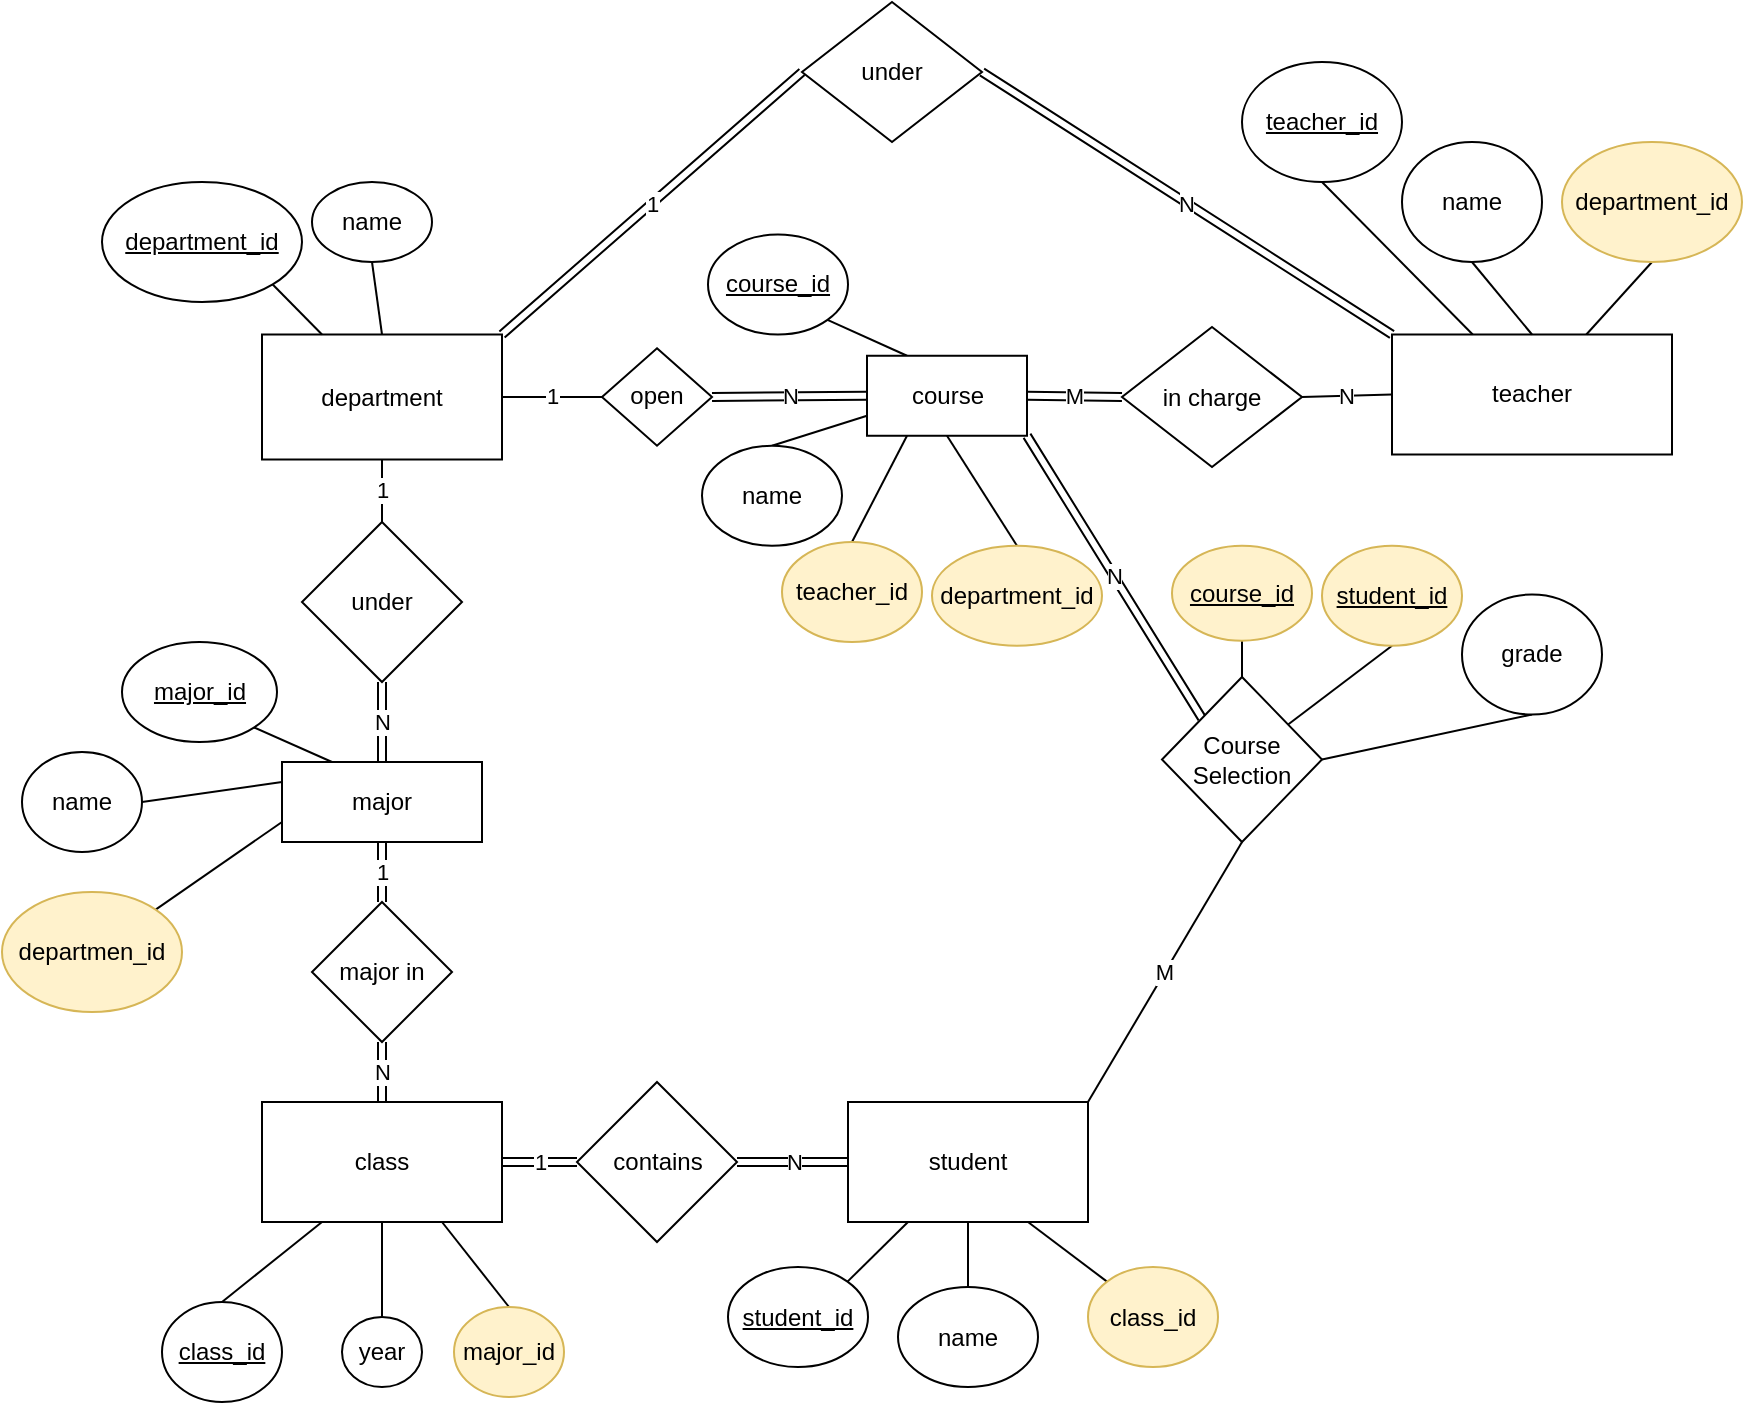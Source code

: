 <mxfile version="13.7.8" type="github"><diagram id="R2lEEEUBdFMjLlhIrx00" name="Page-1"><mxGraphModel dx="1602" dy="596" grid="0" gridSize="10" guides="1" tooltips="1" connect="1" arrows="1" fold="1" page="0" pageScale="1" pageWidth="850" pageHeight="1100" math="0" shadow="0" extFonts="Permanent Marker^https://fonts.googleapis.com/css?family=Permanent+Marker"><root><mxCell id="0"/><mxCell id="1" parent="0"/><mxCell id="JkiQSwkRX6zOUBJH5VfF-2" value="student" style="rounded=0;whiteSpace=wrap;html=1;" parent="1" vertex="1"><mxGeometry x="363" y="570" width="120" height="60" as="geometry"/></mxCell><mxCell id="JkiQSwkRX6zOUBJH5VfF-5" value="teacher" style="rounded=0;whiteSpace=wrap;html=1;" parent="1" vertex="1"><mxGeometry x="635" y="186.25" width="140" height="60" as="geometry"/></mxCell><mxCell id="JkiQSwkRX6zOUBJH5VfF-6" value="class" style="rounded=0;whiteSpace=wrap;html=1;" parent="1" vertex="1"><mxGeometry x="70" y="570" width="120" height="60" as="geometry"/></mxCell><mxCell id="JkiQSwkRX6zOUBJH5VfF-88" style="edgeStyle=none;rounded=0;orthogonalLoop=1;jettySize=auto;html=1;exitX=1;exitY=0;exitDx=0;exitDy=0;entryX=0.25;entryY=1;entryDx=0;entryDy=0;endArrow=none;endFill=0;" parent="1" source="JkiQSwkRX6zOUBJH5VfF-8" target="JkiQSwkRX6zOUBJH5VfF-2" edge="1"><mxGeometry relative="1" as="geometry"/></mxCell><mxCell id="JkiQSwkRX6zOUBJH5VfF-8" value="student_id" style="ellipse;whiteSpace=wrap;html=1;fontStyle=4;" parent="1" vertex="1"><mxGeometry x="303" y="652.5" width="70" height="50" as="geometry"/></mxCell><mxCell id="JkiQSwkRX6zOUBJH5VfF-89" style="edgeStyle=none;rounded=0;orthogonalLoop=1;jettySize=auto;html=1;exitX=0.5;exitY=0;exitDx=0;exitDy=0;entryX=0.5;entryY=1;entryDx=0;entryDy=0;endArrow=none;endFill=0;" parent="1" source="JkiQSwkRX6zOUBJH5VfF-10" target="JkiQSwkRX6zOUBJH5VfF-2" edge="1"><mxGeometry relative="1" as="geometry"/></mxCell><mxCell id="JkiQSwkRX6zOUBJH5VfF-10" value="name" style="ellipse;whiteSpace=wrap;html=1;" parent="1" vertex="1"><mxGeometry x="388" y="662.5" width="70" height="50" as="geometry"/></mxCell><mxCell id="JkiQSwkRX6zOUBJH5VfF-90" style="edgeStyle=none;rounded=0;orthogonalLoop=1;jettySize=auto;html=1;exitX=0;exitY=0;exitDx=0;exitDy=0;entryX=0.75;entryY=1;entryDx=0;entryDy=0;endArrow=none;endFill=0;" parent="1" source="JkiQSwkRX6zOUBJH5VfF-12" target="JkiQSwkRX6zOUBJH5VfF-2" edge="1"><mxGeometry relative="1" as="geometry"/></mxCell><mxCell id="JkiQSwkRX6zOUBJH5VfF-12" value="class_id" style="ellipse;whiteSpace=wrap;html=1;fillColor=#fff2cc;strokeColor=#d6b656;" parent="1" vertex="1"><mxGeometry x="483" y="652.5" width="65" height="50" as="geometry"/></mxCell><mxCell id="JkiQSwkRX6zOUBJH5VfF-24" style="edgeStyle=none;rounded=0;orthogonalLoop=1;jettySize=auto;html=1;exitX=0.5;exitY=1;exitDx=0;exitDy=0;endArrow=none;endFill=0;" parent="1" source="JkiQSwkRX6zOUBJH5VfF-13" target="JkiQSwkRX6zOUBJH5VfF-5" edge="1"><mxGeometry relative="1" as="geometry"/></mxCell><mxCell id="JkiQSwkRX6zOUBJH5VfF-13" value="teacher_id" style="ellipse;whiteSpace=wrap;html=1;fontStyle=4" parent="1" vertex="1"><mxGeometry x="560" y="50" width="80" height="60" as="geometry"/></mxCell><mxCell id="JkiQSwkRX6zOUBJH5VfF-25" style="edgeStyle=none;rounded=0;orthogonalLoop=1;jettySize=auto;html=1;exitX=0.5;exitY=1;exitDx=0;exitDy=0;entryX=0.5;entryY=0;entryDx=0;entryDy=0;endArrow=none;endFill=0;" parent="1" source="JkiQSwkRX6zOUBJH5VfF-14" target="JkiQSwkRX6zOUBJH5VfF-5" edge="1"><mxGeometry relative="1" as="geometry"/></mxCell><mxCell id="JkiQSwkRX6zOUBJH5VfF-14" value="name" style="ellipse;whiteSpace=wrap;html=1;" parent="1" vertex="1"><mxGeometry x="640" y="90" width="70" height="60" as="geometry"/></mxCell><mxCell id="JkiQSwkRX6zOUBJH5VfF-26" style="edgeStyle=none;rounded=0;orthogonalLoop=1;jettySize=auto;html=1;exitX=0.5;exitY=1;exitDx=0;exitDy=0;endArrow=none;endFill=0;" parent="1" source="JkiQSwkRX6zOUBJH5VfF-15" target="JkiQSwkRX6zOUBJH5VfF-5" edge="1"><mxGeometry relative="1" as="geometry"/></mxCell><mxCell id="JkiQSwkRX6zOUBJH5VfF-15" value="department_id" style="ellipse;whiteSpace=wrap;html=1;fillColor=#fff2cc;strokeColor=#d6b656;" parent="1" vertex="1"><mxGeometry x="720" y="90" width="90" height="60" as="geometry"/></mxCell><mxCell id="JkiQSwkRX6zOUBJH5VfF-94" style="edgeStyle=none;rounded=0;orthogonalLoop=1;jettySize=auto;html=1;exitX=1;exitY=1;exitDx=0;exitDy=0;entryX=0.25;entryY=0;entryDx=0;entryDy=0;endArrow=none;endFill=0;" parent="1" source="JkiQSwkRX6zOUBJH5VfF-27" target="JkiQSwkRX6zOUBJH5VfF-58" edge="1"><mxGeometry relative="1" as="geometry"/></mxCell><mxCell id="JkiQSwkRX6zOUBJH5VfF-27" value="course_id" style="ellipse;whiteSpace=wrap;html=1;fontStyle=4;" parent="1" vertex="1"><mxGeometry x="293" y="136.25" width="70" height="50" as="geometry"/></mxCell><mxCell id="JkiQSwkRX6zOUBJH5VfF-95" style="edgeStyle=none;rounded=0;orthogonalLoop=1;jettySize=auto;html=1;exitX=0.5;exitY=0;exitDx=0;exitDy=0;entryX=0;entryY=0.75;entryDx=0;entryDy=0;endArrow=none;endFill=0;" parent="1" source="JkiQSwkRX6zOUBJH5VfF-28" target="JkiQSwkRX6zOUBJH5VfF-58" edge="1"><mxGeometry relative="1" as="geometry"/></mxCell><mxCell id="JkiQSwkRX6zOUBJH5VfF-28" value="name" style="ellipse;whiteSpace=wrap;html=1;" parent="1" vertex="1"><mxGeometry x="290" y="241.87" width="70" height="50" as="geometry"/></mxCell><mxCell id="JkiQSwkRX6zOUBJH5VfF-96" style="edgeStyle=none;rounded=0;orthogonalLoop=1;jettySize=auto;html=1;exitX=0.5;exitY=0;exitDx=0;exitDy=0;entryX=0.25;entryY=1;entryDx=0;entryDy=0;endArrow=none;endFill=0;" parent="1" source="JkiQSwkRX6zOUBJH5VfF-29" target="JkiQSwkRX6zOUBJH5VfF-58" edge="1"><mxGeometry relative="1" as="geometry"/></mxCell><mxCell id="JkiQSwkRX6zOUBJH5VfF-29" value="teacher_id" style="ellipse;whiteSpace=wrap;html=1;fontStyle=0;fillColor=#fff2cc;strokeColor=#d6b656;" parent="1" vertex="1"><mxGeometry x="330" y="290" width="70" height="50" as="geometry"/></mxCell><mxCell id="JkiQSwkRX6zOUBJH5VfF-37" style="edgeStyle=none;rounded=0;orthogonalLoop=1;jettySize=auto;html=1;exitX=0.5;exitY=0;exitDx=0;exitDy=0;entryX=0.25;entryY=1;entryDx=0;entryDy=0;endArrow=none;endFill=0;" parent="1" source="JkiQSwkRX6zOUBJH5VfF-34" target="JkiQSwkRX6zOUBJH5VfF-6" edge="1"><mxGeometry relative="1" as="geometry"/></mxCell><mxCell id="JkiQSwkRX6zOUBJH5VfF-34" value="class_id" style="ellipse;whiteSpace=wrap;html=1;fontStyle=4" parent="1" vertex="1"><mxGeometry x="20" y="670" width="60" height="50" as="geometry"/></mxCell><mxCell id="JkiQSwkRX6zOUBJH5VfF-38" style="edgeStyle=none;rounded=0;orthogonalLoop=1;jettySize=auto;html=1;exitX=0.5;exitY=0;exitDx=0;exitDy=0;entryX=0.5;entryY=1;entryDx=0;entryDy=0;endArrow=none;endFill=0;" parent="1" source="JkiQSwkRX6zOUBJH5VfF-35" target="JkiQSwkRX6zOUBJH5VfF-6" edge="1"><mxGeometry relative="1" as="geometry"/></mxCell><mxCell id="JkiQSwkRX6zOUBJH5VfF-35" value="year" style="ellipse;whiteSpace=wrap;html=1;" parent="1" vertex="1"><mxGeometry x="110" y="677.5" width="40" height="35" as="geometry"/></mxCell><mxCell id="JkiQSwkRX6zOUBJH5VfF-39" style="edgeStyle=none;rounded=0;orthogonalLoop=1;jettySize=auto;html=1;exitX=0.5;exitY=0;exitDx=0;exitDy=0;entryX=0.75;entryY=1;entryDx=0;entryDy=0;endArrow=none;endFill=0;" parent="1" source="JkiQSwkRX6zOUBJH5VfF-36" target="JkiQSwkRX6zOUBJH5VfF-6" edge="1"><mxGeometry relative="1" as="geometry"/></mxCell><mxCell id="JkiQSwkRX6zOUBJH5VfF-36" value="major_id" style="ellipse;whiteSpace=wrap;html=1;fillColor=#fff2cc;strokeColor=#d6b656;" parent="1" vertex="1"><mxGeometry x="166" y="672.5" width="55" height="45" as="geometry"/></mxCell><mxCell id="JkiQSwkRX6zOUBJH5VfF-69" value="1" style="edgeStyle=none;rounded=0;orthogonalLoop=1;jettySize=auto;html=1;exitX=0.5;exitY=1;exitDx=0;exitDy=0;entryX=0.5;entryY=0;entryDx=0;entryDy=0;endArrow=none;endFill=0;" parent="1" source="JkiQSwkRX6zOUBJH5VfF-40" target="JkiQSwkRX6zOUBJH5VfF-68" edge="1"><mxGeometry relative="1" as="geometry"/></mxCell><mxCell id="ORsTmq72yVtb1oqEJM07-23" value="1" style="rounded=0;orthogonalLoop=1;jettySize=auto;html=1;exitX=1;exitY=0;exitDx=0;exitDy=0;entryX=0;entryY=0.5;entryDx=0;entryDy=0;endArrow=none;endFill=0;shape=link;" edge="1" parent="1" source="JkiQSwkRX6zOUBJH5VfF-40" target="ORsTmq72yVtb1oqEJM07-19"><mxGeometry relative="1" as="geometry"/></mxCell><mxCell id="JkiQSwkRX6zOUBJH5VfF-40" value="department" style="rounded=0;whiteSpace=wrap;html=1;" parent="1" vertex="1"><mxGeometry x="70" y="186.25" width="120" height="62.5" as="geometry"/></mxCell><mxCell id="JkiQSwkRX6zOUBJH5VfF-97" style="edgeStyle=none;rounded=0;orthogonalLoop=1;jettySize=auto;html=1;exitX=0.5;exitY=0;exitDx=0;exitDy=0;entryX=0.5;entryY=1;entryDx=0;entryDy=0;endArrow=none;endFill=0;" parent="1" source="JkiQSwkRX6zOUBJH5VfF-44" target="JkiQSwkRX6zOUBJH5VfF-58" edge="1"><mxGeometry relative="1" as="geometry"/></mxCell><mxCell id="JkiQSwkRX6zOUBJH5VfF-44" value="department_id" style="ellipse;whiteSpace=wrap;html=1;fillColor=#fff2cc;strokeColor=#d6b656;" parent="1" vertex="1"><mxGeometry x="405" y="291.87" width="85" height="50" as="geometry"/></mxCell><mxCell id="JkiQSwkRX6zOUBJH5VfF-57" value="major" style="rounded=0;whiteSpace=wrap;html=1;" parent="1" vertex="1"><mxGeometry x="80" y="400" width="100" height="40" as="geometry"/></mxCell><mxCell id="JkiQSwkRX6zOUBJH5VfF-103" value="N" style="edgeStyle=none;rounded=0;orthogonalLoop=1;jettySize=auto;html=1;exitX=1;exitY=1;exitDx=0;exitDy=0;entryX=0;entryY=0;entryDx=0;entryDy=0;endArrow=none;endFill=0;shape=link;" parent="1" source="JkiQSwkRX6zOUBJH5VfF-58" target="JkiQSwkRX6zOUBJH5VfF-100" edge="1"><mxGeometry relative="1" as="geometry"/></mxCell><mxCell id="JkiQSwkRX6zOUBJH5VfF-58" value="course" style="rounded=0;whiteSpace=wrap;html=1;" parent="1" vertex="1"><mxGeometry x="372.5" y="196.88" width="80" height="40" as="geometry"/></mxCell><mxCell id="ORsTmq72yVtb1oqEJM07-27" value="N" style="edgeStyle=none;shape=link;rounded=0;orthogonalLoop=1;jettySize=auto;html=1;exitX=0.5;exitY=1;exitDx=0;exitDy=0;entryX=0.5;entryY=0;entryDx=0;entryDy=0;endArrow=none;endFill=0;" edge="1" parent="1" source="JkiQSwkRX6zOUBJH5VfF-68" target="JkiQSwkRX6zOUBJH5VfF-57"><mxGeometry relative="1" as="geometry"/></mxCell><mxCell id="JkiQSwkRX6zOUBJH5VfF-68" value="under" style="rhombus;whiteSpace=wrap;html=1;" parent="1" vertex="1"><mxGeometry x="90" y="280" width="80" height="80" as="geometry"/></mxCell><mxCell id="JkiQSwkRX6zOUBJH5VfF-78" value="1" style="edgeStyle=none;rounded=0;orthogonalLoop=1;jettySize=auto;html=1;exitX=0;exitY=0.5;exitDx=0;exitDy=0;entryX=1;entryY=0.5;entryDx=0;entryDy=0;endArrow=none;endFill=0;" parent="1" source="JkiQSwkRX6zOUBJH5VfF-77" target="JkiQSwkRX6zOUBJH5VfF-40" edge="1"><mxGeometry relative="1" as="geometry"/></mxCell><mxCell id="JkiQSwkRX6zOUBJH5VfF-79" value="N" style="edgeStyle=none;rounded=0;orthogonalLoop=1;jettySize=auto;html=1;exitX=1;exitY=0.5;exitDx=0;exitDy=0;entryX=0;entryY=0.5;entryDx=0;entryDy=0;endArrow=none;endFill=0;shape=link;" parent="1" source="JkiQSwkRX6zOUBJH5VfF-77" target="JkiQSwkRX6zOUBJH5VfF-58" edge="1"><mxGeometry relative="1" as="geometry"/></mxCell><mxCell id="JkiQSwkRX6zOUBJH5VfF-77" value="open" style="rhombus;whiteSpace=wrap;html=1;" parent="1" vertex="1"><mxGeometry x="240" y="193.12" width="55" height="48.75" as="geometry"/></mxCell><mxCell id="JkiQSwkRX6zOUBJH5VfF-81" value="N" style="edgeStyle=none;rounded=0;orthogonalLoop=1;jettySize=auto;html=1;exitX=1;exitY=0.5;exitDx=0;exitDy=0;entryX=0;entryY=0.5;entryDx=0;entryDy=0;endArrow=none;endFill=0;" parent="1" source="JkiQSwkRX6zOUBJH5VfF-80" target="JkiQSwkRX6zOUBJH5VfF-5" edge="1"><mxGeometry relative="1" as="geometry"/></mxCell><mxCell id="JkiQSwkRX6zOUBJH5VfF-82" value="M" style="edgeStyle=none;rounded=0;orthogonalLoop=1;jettySize=auto;html=1;exitX=0;exitY=0.5;exitDx=0;exitDy=0;entryX=1;entryY=0.5;entryDx=0;entryDy=0;endArrow=none;endFill=0;shape=link;" parent="1" source="JkiQSwkRX6zOUBJH5VfF-80" target="JkiQSwkRX6zOUBJH5VfF-58" edge="1"><mxGeometry relative="1" as="geometry"/></mxCell><mxCell id="JkiQSwkRX6zOUBJH5VfF-80" value="in charge" style="rhombus;whiteSpace=wrap;html=1;" parent="1" vertex="1"><mxGeometry x="500" y="182.5" width="90" height="70" as="geometry"/></mxCell><mxCell id="JkiQSwkRX6zOUBJH5VfF-86" value="1" style="edgeStyle=none;rounded=0;orthogonalLoop=1;jettySize=auto;html=1;exitX=0.5;exitY=0;exitDx=0;exitDy=0;entryX=0.5;entryY=1;entryDx=0;entryDy=0;endArrow=none;endFill=0;shape=link;" parent="1" source="JkiQSwkRX6zOUBJH5VfF-84" target="JkiQSwkRX6zOUBJH5VfF-57" edge="1"><mxGeometry relative="1" as="geometry"/></mxCell><mxCell id="JkiQSwkRX6zOUBJH5VfF-87" value="N" style="edgeStyle=none;rounded=0;orthogonalLoop=1;jettySize=auto;html=1;exitX=0.5;exitY=1;exitDx=0;exitDy=0;entryX=0.5;entryY=0;entryDx=0;entryDy=0;endArrow=none;endFill=0;shape=link;" parent="1" source="JkiQSwkRX6zOUBJH5VfF-84" target="JkiQSwkRX6zOUBJH5VfF-6" edge="1"><mxGeometry relative="1" as="geometry"/></mxCell><mxCell id="JkiQSwkRX6zOUBJH5VfF-84" value="major in" style="rhombus;whiteSpace=wrap;html=1;" parent="1" vertex="1"><mxGeometry x="95" y="470" width="70" height="70" as="geometry"/></mxCell><mxCell id="JkiQSwkRX6zOUBJH5VfF-92" value="1" style="edgeStyle=none;rounded=0;orthogonalLoop=1;jettySize=auto;html=1;exitX=0;exitY=0.5;exitDx=0;exitDy=0;entryX=1;entryY=0.5;entryDx=0;entryDy=0;endArrow=none;endFill=0;shape=link;" parent="1" source="JkiQSwkRX6zOUBJH5VfF-91" target="JkiQSwkRX6zOUBJH5VfF-6" edge="1"><mxGeometry relative="1" as="geometry"/></mxCell><mxCell id="JkiQSwkRX6zOUBJH5VfF-93" value="N" style="edgeStyle=none;rounded=0;orthogonalLoop=1;jettySize=auto;html=1;exitX=1;exitY=0.5;exitDx=0;exitDy=0;entryX=0;entryY=0.5;entryDx=0;entryDy=0;endArrow=none;endFill=0;shape=link;" parent="1" source="JkiQSwkRX6zOUBJH5VfF-91" target="JkiQSwkRX6zOUBJH5VfF-2" edge="1"><mxGeometry relative="1" as="geometry"/></mxCell><mxCell id="JkiQSwkRX6zOUBJH5VfF-91" value="contains" style="rhombus;whiteSpace=wrap;html=1;" parent="1" vertex="1"><mxGeometry x="227.5" y="560" width="80" height="80" as="geometry"/></mxCell><mxCell id="JkiQSwkRX6zOUBJH5VfF-100" value="Course Selection" style="rhombus;whiteSpace=wrap;html=1;" parent="1" vertex="1"><mxGeometry x="520" y="357.5" width="80" height="82.5" as="geometry"/></mxCell><mxCell id="JkiQSwkRX6zOUBJH5VfF-109" style="edgeStyle=none;rounded=0;orthogonalLoop=1;jettySize=auto;html=1;exitX=0.5;exitY=1;exitDx=0;exitDy=0;endArrow=none;endFill=0;" parent="1" source="JkiQSwkRX6zOUBJH5VfF-108" target="JkiQSwkRX6zOUBJH5VfF-100" edge="1"><mxGeometry relative="1" as="geometry"><mxPoint x="612.5" y="440" as="targetPoint"/></mxGeometry></mxCell><mxCell id="JkiQSwkRX6zOUBJH5VfF-108" value="student_id" style="ellipse;whiteSpace=wrap;html=1;fillColor=#fff2cc;strokeColor=#d6b656;fontStyle=4" parent="1" vertex="1"><mxGeometry x="600" y="291.87" width="70" height="50" as="geometry"/></mxCell><mxCell id="JkiQSwkRX6zOUBJH5VfF-111" style="edgeStyle=none;rounded=0;orthogonalLoop=1;jettySize=auto;html=1;exitX=0.5;exitY=1;exitDx=0;exitDy=0;endArrow=none;endFill=0;entryX=0.5;entryY=0;entryDx=0;entryDy=0;" parent="1" source="JkiQSwkRX6zOUBJH5VfF-110" target="JkiQSwkRX6zOUBJH5VfF-100" edge="1"><mxGeometry relative="1" as="geometry"><mxPoint x="560" y="355" as="targetPoint"/></mxGeometry></mxCell><mxCell id="JkiQSwkRX6zOUBJH5VfF-110" value="course_id" style="ellipse;whiteSpace=wrap;html=1;fillColor=#fff2cc;strokeColor=#d6b656;fontStyle=4" parent="1" vertex="1"><mxGeometry x="525" y="291.87" width="70" height="47.5" as="geometry"/></mxCell><mxCell id="JkiQSwkRX6zOUBJH5VfF-114" style="edgeStyle=none;rounded=0;orthogonalLoop=1;jettySize=auto;html=1;exitX=1;exitY=1;exitDx=0;exitDy=0;entryX=0.25;entryY=0;entryDx=0;entryDy=0;endArrow=none;endFill=0;" parent="1" source="JkiQSwkRX6zOUBJH5VfF-113" target="JkiQSwkRX6zOUBJH5VfF-40" edge="1"><mxGeometry relative="1" as="geometry"/></mxCell><mxCell id="JkiQSwkRX6zOUBJH5VfF-113" value="department_id" style="ellipse;whiteSpace=wrap;html=1;fontStyle=4" parent="1" vertex="1"><mxGeometry x="-10" y="110" width="100" height="60" as="geometry"/></mxCell><mxCell id="JkiQSwkRX6zOUBJH5VfF-116" style="edgeStyle=none;rounded=0;orthogonalLoop=1;jettySize=auto;html=1;exitX=0.5;exitY=1;exitDx=0;exitDy=0;entryX=0.5;entryY=0;entryDx=0;entryDy=0;endArrow=none;endFill=0;" parent="1" source="JkiQSwkRX6zOUBJH5VfF-115" target="JkiQSwkRX6zOUBJH5VfF-40" edge="1"><mxGeometry relative="1" as="geometry"/></mxCell><mxCell id="JkiQSwkRX6zOUBJH5VfF-115" value="name" style="ellipse;whiteSpace=wrap;html=1;" parent="1" vertex="1"><mxGeometry x="95" y="110" width="60" height="40" as="geometry"/></mxCell><mxCell id="JkiQSwkRX6zOUBJH5VfF-118" style="edgeStyle=none;rounded=0;orthogonalLoop=1;jettySize=auto;html=1;exitX=1;exitY=1;exitDx=0;exitDy=0;entryX=0.25;entryY=0;entryDx=0;entryDy=0;endArrow=none;endFill=0;" parent="1" source="JkiQSwkRX6zOUBJH5VfF-117" target="JkiQSwkRX6zOUBJH5VfF-57" edge="1"><mxGeometry relative="1" as="geometry"/></mxCell><mxCell id="JkiQSwkRX6zOUBJH5VfF-117" value="major_id" style="ellipse;whiteSpace=wrap;html=1;fontStyle=4" parent="1" vertex="1"><mxGeometry y="340" width="77.5" height="50" as="geometry"/></mxCell><mxCell id="JkiQSwkRX6zOUBJH5VfF-120" style="edgeStyle=none;rounded=0;orthogonalLoop=1;jettySize=auto;html=1;exitX=1;exitY=0.5;exitDx=0;exitDy=0;entryX=0;entryY=0.25;entryDx=0;entryDy=0;endArrow=none;endFill=0;" parent="1" source="JkiQSwkRX6zOUBJH5VfF-119" target="JkiQSwkRX6zOUBJH5VfF-57" edge="1"><mxGeometry relative="1" as="geometry"/></mxCell><mxCell id="JkiQSwkRX6zOUBJH5VfF-119" value="name" style="ellipse;whiteSpace=wrap;html=1;" parent="1" vertex="1"><mxGeometry x="-50" y="395" width="60" height="50" as="geometry"/></mxCell><mxCell id="JkiQSwkRX6zOUBJH5VfF-122" style="edgeStyle=none;rounded=0;orthogonalLoop=1;jettySize=auto;html=1;exitX=1;exitY=0;exitDx=0;exitDy=0;entryX=0;entryY=0.75;entryDx=0;entryDy=0;endArrow=none;endFill=0;" parent="1" source="JkiQSwkRX6zOUBJH5VfF-121" target="JkiQSwkRX6zOUBJH5VfF-57" edge="1"><mxGeometry relative="1" as="geometry"/></mxCell><mxCell id="JkiQSwkRX6zOUBJH5VfF-121" value="departmen_id" style="ellipse;whiteSpace=wrap;html=1;fillColor=#fff2cc;strokeColor=#d6b656;" parent="1" vertex="1"><mxGeometry x="-60" y="465" width="90" height="60" as="geometry"/></mxCell><mxCell id="ORsTmq72yVtb1oqEJM07-8" value="M" style="endArrow=none;html=1;rounded=0;entryX=0.5;entryY=1;entryDx=0;entryDy=0;exitX=1;exitY=0;exitDx=0;exitDy=0;" edge="1" parent="1" source="JkiQSwkRX6zOUBJH5VfF-2" target="JkiQSwkRX6zOUBJH5VfF-100"><mxGeometry relative="1" as="geometry"><mxPoint x="388" y="470" as="sourcePoint"/><mxPoint x="548" y="470" as="targetPoint"/></mxGeometry></mxCell><mxCell id="ORsTmq72yVtb1oqEJM07-14" style="edgeStyle=none;rounded=0;orthogonalLoop=1;jettySize=auto;html=1;exitX=0.5;exitY=1;exitDx=0;exitDy=0;entryX=1;entryY=0.5;entryDx=0;entryDy=0;endArrow=none;endFill=0;" edge="1" parent="1" source="ORsTmq72yVtb1oqEJM07-15" target="JkiQSwkRX6zOUBJH5VfF-100"><mxGeometry relative="1" as="geometry"><mxPoint x="707.5" y="413.75" as="targetPoint"/></mxGeometry></mxCell><mxCell id="ORsTmq72yVtb1oqEJM07-15" value="grade" style="ellipse;whiteSpace=wrap;html=1;" vertex="1" parent="1"><mxGeometry x="670" y="316.25" width="70" height="60" as="geometry"/></mxCell><mxCell id="ORsTmq72yVtb1oqEJM07-24" value="N" style="edgeStyle=none;rounded=0;orthogonalLoop=1;jettySize=auto;html=1;exitX=1;exitY=0.5;exitDx=0;exitDy=0;entryX=0;entryY=0;entryDx=0;entryDy=0;endArrow=none;endFill=0;shape=link;" edge="1" parent="1" source="ORsTmq72yVtb1oqEJM07-19" target="JkiQSwkRX6zOUBJH5VfF-5"><mxGeometry relative="1" as="geometry"/></mxCell><mxCell id="ORsTmq72yVtb1oqEJM07-19" value="under" style="rhombus;whiteSpace=wrap;html=1;" vertex="1" parent="1"><mxGeometry x="340" y="20" width="90" height="70" as="geometry"/></mxCell></root></mxGraphModel></diagram></mxfile>